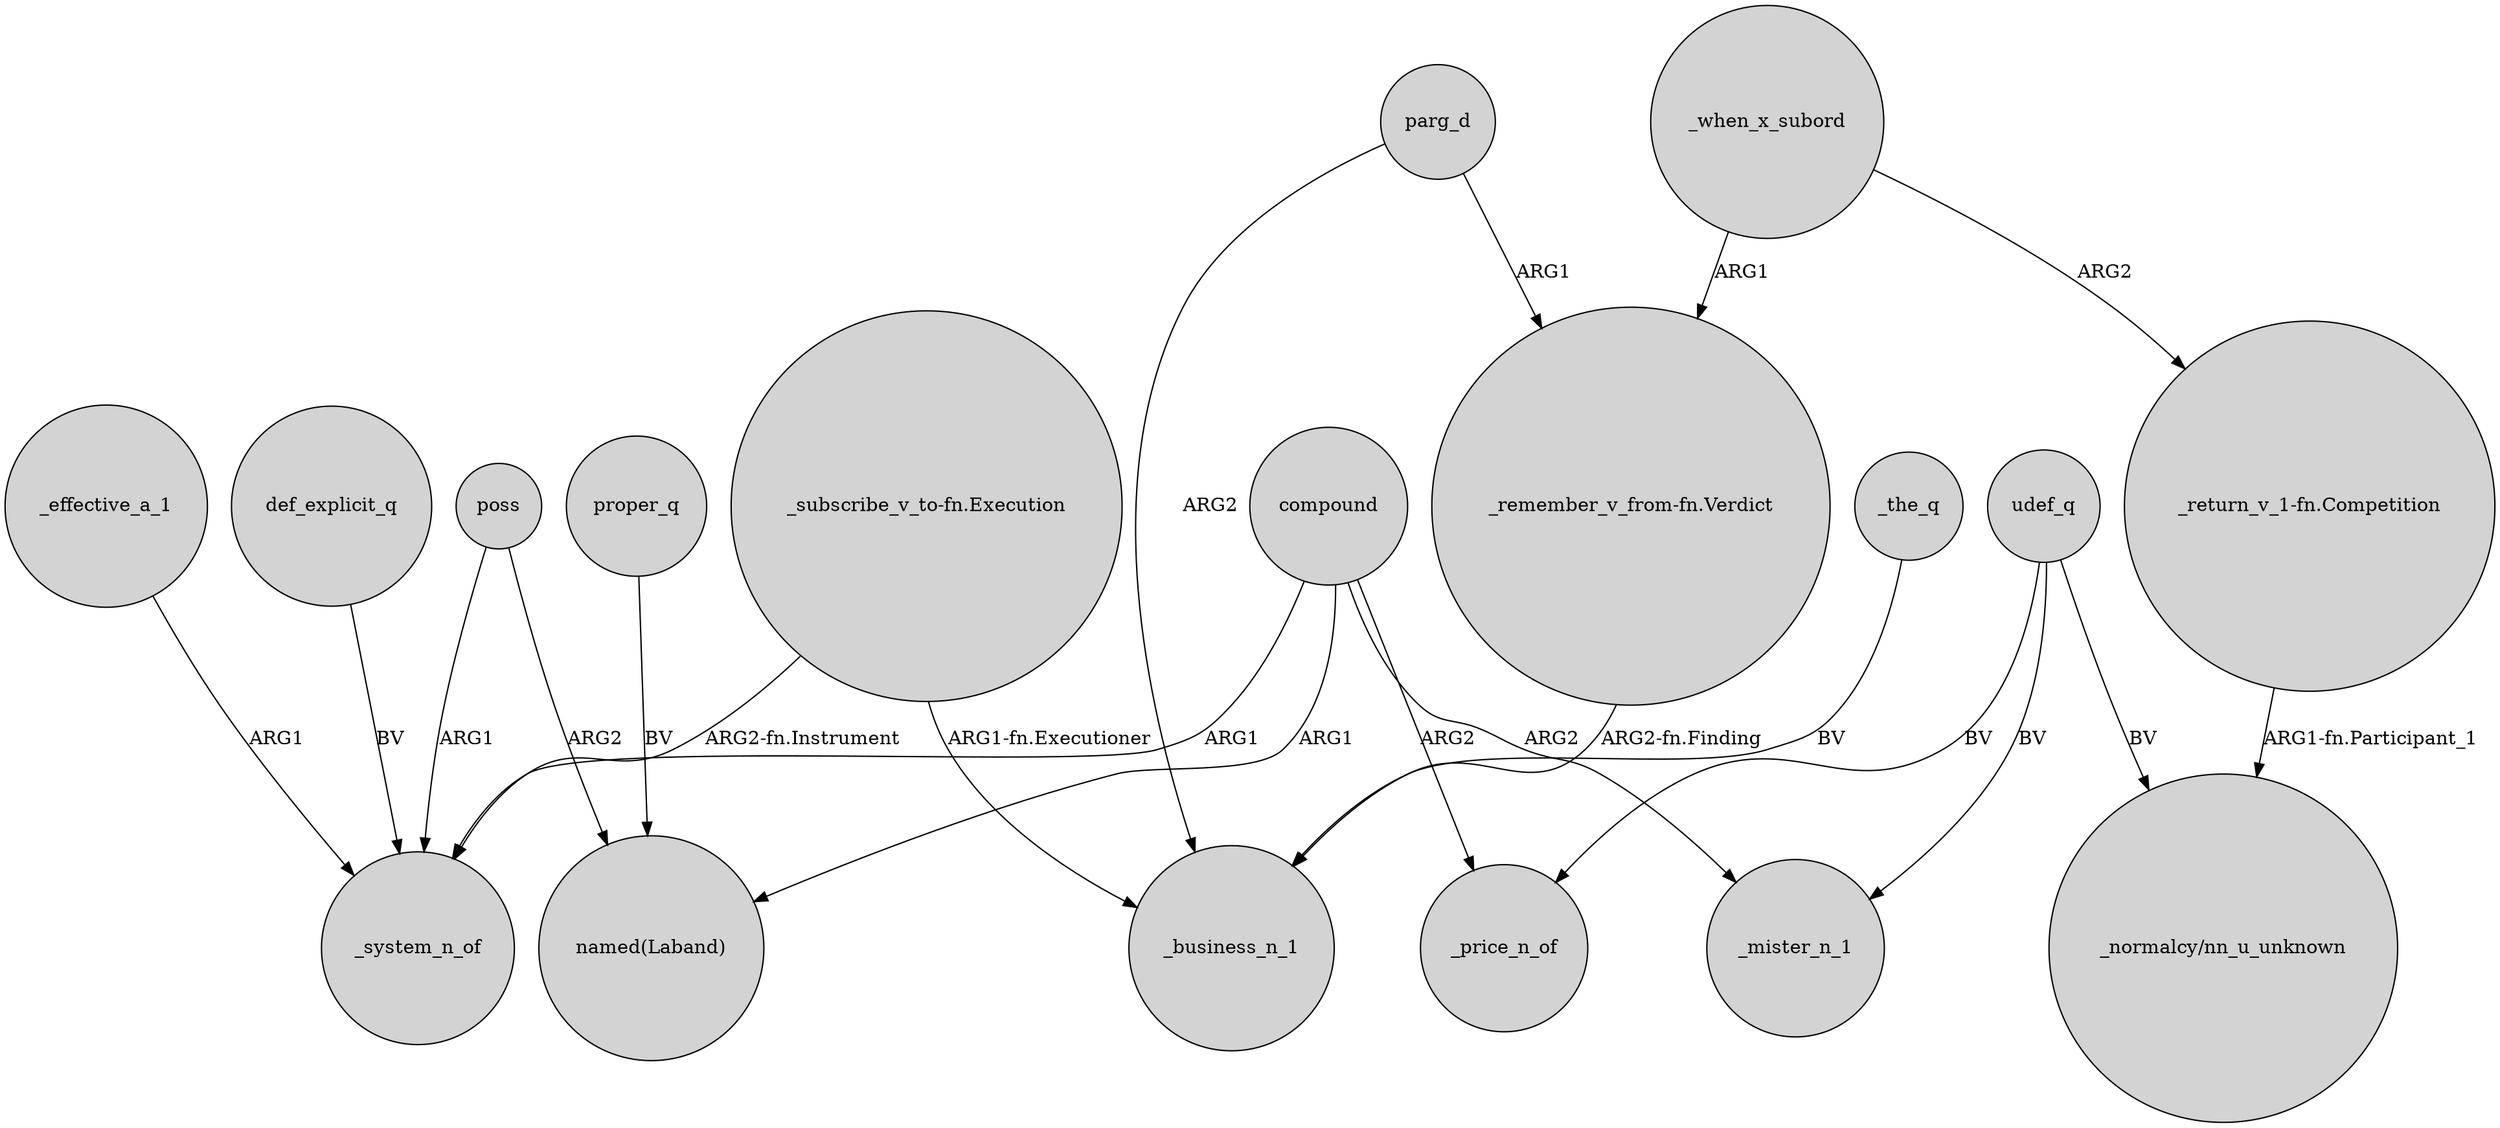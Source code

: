digraph {
	node [shape=circle style=filled]
	compound -> _system_n_of [label=ARG1]
	_when_x_subord -> "_remember_v_from-fn.Verdict" [label=ARG1]
	compound -> _mister_n_1 [label=ARG2]
	"_return_v_1-fn.Competition" -> "_normalcy/nn_u_unknown" [label="ARG1-fn.Participant_1"]
	udef_q -> "_normalcy/nn_u_unknown" [label=BV]
	poss -> _system_n_of [label=ARG1]
	udef_q -> _price_n_of [label=BV]
	_the_q -> _business_n_1 [label=BV]
	parg_d -> _business_n_1 [label=ARG2]
	"_remember_v_from-fn.Verdict" -> _business_n_1 [label="ARG2-fn.Finding"]
	udef_q -> _mister_n_1 [label=BV]
	"_subscribe_v_to-fn.Execution" -> _business_n_1 [label="ARG1-fn.Executioner"]
	compound -> "named(Laband)" [label=ARG1]
	proper_q -> "named(Laband)" [label=BV]
	compound -> _price_n_of [label=ARG2]
	poss -> "named(Laband)" [label=ARG2]
	_when_x_subord -> "_return_v_1-fn.Competition" [label=ARG2]
	_effective_a_1 -> _system_n_of [label=ARG1]
	parg_d -> "_remember_v_from-fn.Verdict" [label=ARG1]
	def_explicit_q -> _system_n_of [label=BV]
	"_subscribe_v_to-fn.Execution" -> _system_n_of [label="ARG2-fn.Instrument"]
}
